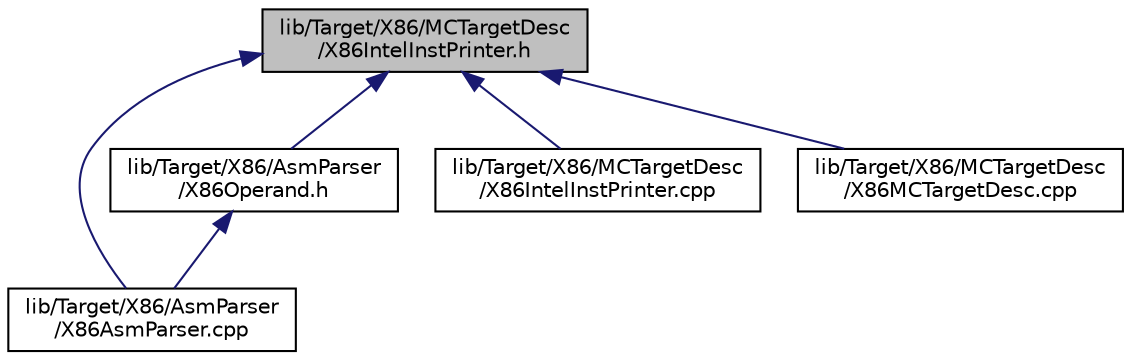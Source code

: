 digraph "lib/Target/X86/MCTargetDesc/X86IntelInstPrinter.h"
{
 // LATEX_PDF_SIZE
  bgcolor="transparent";
  edge [fontname="Helvetica",fontsize="10",labelfontname="Helvetica",labelfontsize="10"];
  node [fontname="Helvetica",fontsize="10",shape=record];
  Node1 [label="lib/Target/X86/MCTargetDesc\l/X86IntelInstPrinter.h",height=0.2,width=0.4,color="black", fillcolor="grey75", style="filled", fontcolor="black",tooltip=" "];
  Node1 -> Node2 [dir="back",color="midnightblue",fontsize="10",style="solid",fontname="Helvetica"];
  Node2 [label="lib/Target/X86/AsmParser\l/X86AsmParser.cpp",height=0.2,width=0.4,color="black",URL="$X86AsmParser_8cpp.html",tooltip=" "];
  Node1 -> Node3 [dir="back",color="midnightblue",fontsize="10",style="solid",fontname="Helvetica"];
  Node3 [label="lib/Target/X86/AsmParser\l/X86Operand.h",height=0.2,width=0.4,color="black",URL="$X86Operand_8h.html",tooltip=" "];
  Node3 -> Node2 [dir="back",color="midnightblue",fontsize="10",style="solid",fontname="Helvetica"];
  Node1 -> Node4 [dir="back",color="midnightblue",fontsize="10",style="solid",fontname="Helvetica"];
  Node4 [label="lib/Target/X86/MCTargetDesc\l/X86IntelInstPrinter.cpp",height=0.2,width=0.4,color="black",URL="$X86IntelInstPrinter_8cpp.html",tooltip=" "];
  Node1 -> Node5 [dir="back",color="midnightblue",fontsize="10",style="solid",fontname="Helvetica"];
  Node5 [label="lib/Target/X86/MCTargetDesc\l/X86MCTargetDesc.cpp",height=0.2,width=0.4,color="black",URL="$X86MCTargetDesc_8cpp.html",tooltip=" "];
}
